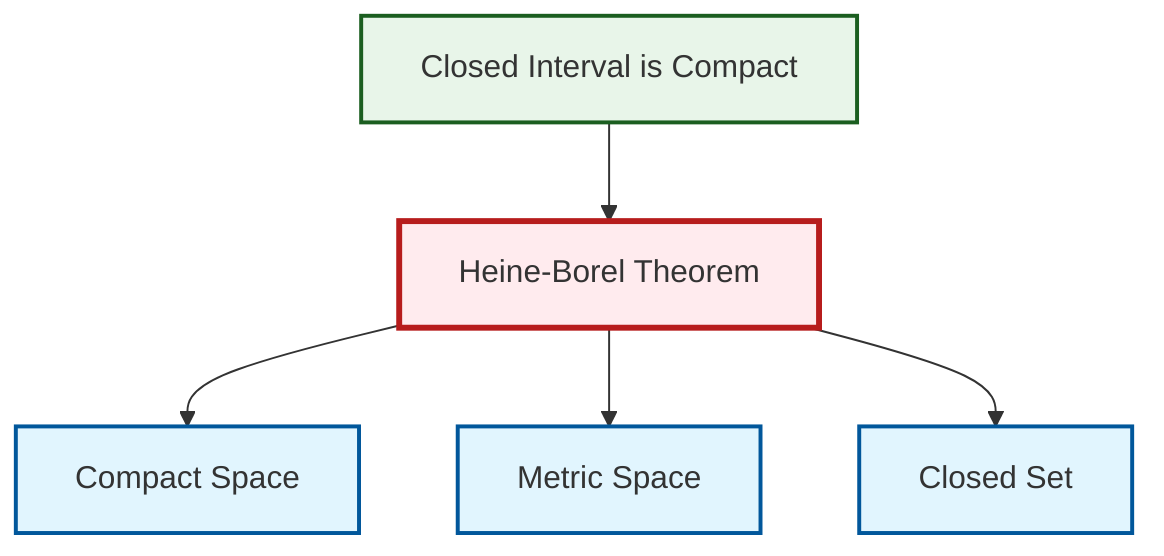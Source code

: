 graph TD
    classDef definition fill:#e1f5fe,stroke:#01579b,stroke-width:2px
    classDef theorem fill:#f3e5f5,stroke:#4a148c,stroke-width:2px
    classDef axiom fill:#fff3e0,stroke:#e65100,stroke-width:2px
    classDef example fill:#e8f5e9,stroke:#1b5e20,stroke-width:2px
    classDef current fill:#ffebee,stroke:#b71c1c,stroke-width:3px
    thm-heine-borel["Heine-Borel Theorem"]:::theorem
    def-compact["Compact Space"]:::definition
    def-closed-set["Closed Set"]:::definition
    ex-closed-interval-compact["Closed Interval is Compact"]:::example
    def-metric-space["Metric Space"]:::definition
    thm-heine-borel --> def-compact
    thm-heine-borel --> def-metric-space
    thm-heine-borel --> def-closed-set
    ex-closed-interval-compact --> thm-heine-borel
    class thm-heine-borel current